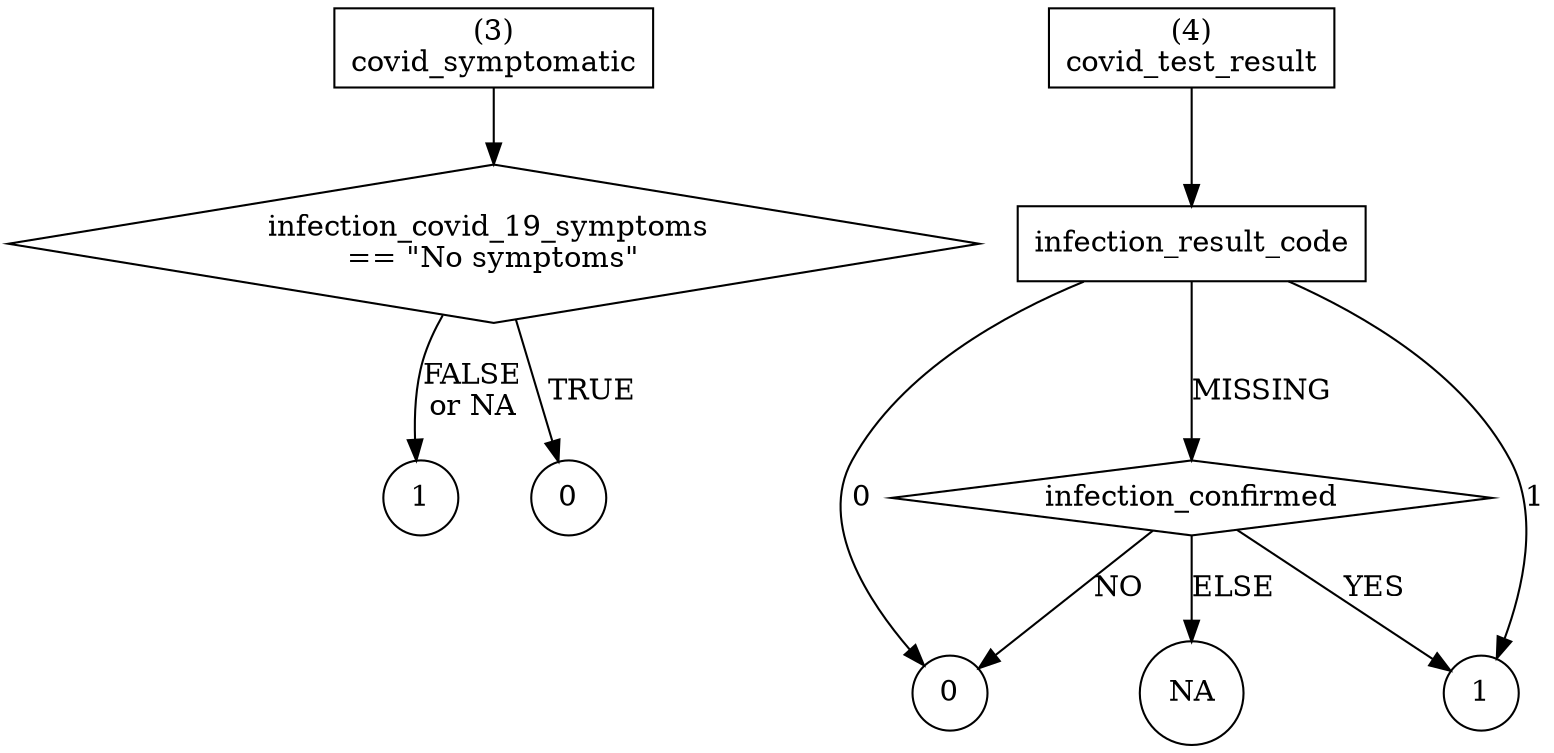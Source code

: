 digraph D {
  covid_symptomatic [shape=box, label="(3)\ncovid_symptomatic"]
  infection_covid_19_symptoms [shape=diamond, label="infection_covid_19_symptoms \n== \"No symptoms\""]
  covid_symptomatic_pos [shape=circle,label="1"]
  covid_symptomatic_neg [shape=circle,label="0"]
  covid_symptomatic -> infection_covid_19_symptoms
  infection_covid_19_symptoms -> covid_symptomatic_pos [label="FALSE\nor NA"]
  infection_covid_19_symptoms -> covid_symptomatic_neg [label="TRUE"]

  covid_test_result [shape=box,label="(4)\ncovid_test_result"]
  covid_test_result_infection_result_code [shape=box, label="infection_result_code"]
  covid_test_result_0 [shape=circle,label="0"]
  covid_test_result_1 [shape=circle,label="1"]
  covid_test_result_NA [shape=circle,label="NA"]
  covid_test_result_infection_result_code_NA [shape=diamond,label="infection_confirmed"]


  covid_test_result -> covid_test_result_infection_result_code
  covid_test_result_infection_result_code -> covid_test_result_0 [label="0"]
  covid_test_result_infection_result_code -> covid_test_result_1 [label="1"]
  covid_test_result_infection_result_code -> covid_test_result_infection_result_code_NA [label="MISSING"]
  covid_test_result_infection_result_code_NA -> covid_test_result_1 [label="YES"]
  covid_test_result_infection_result_code_NA -> covid_test_result_0 [label="NO"]
  covid_test_result_infection_result_code_NA -> covid_test_result_NA [label="ELSE"]



}
